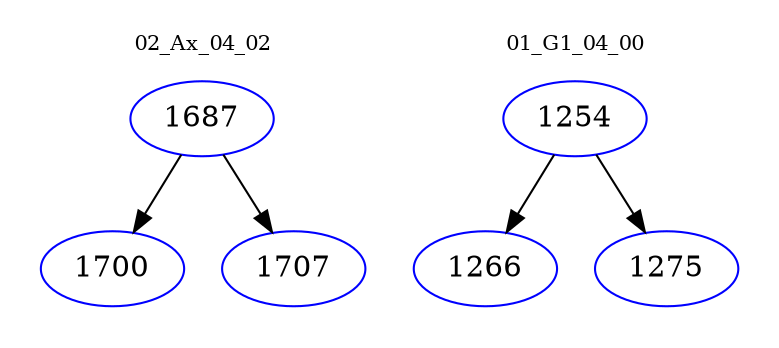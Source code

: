 digraph{
subgraph cluster_0 {
color = white
label = "02_Ax_04_02";
fontsize=10;
T0_1687 [label="1687", color="blue"]
T0_1687 -> T0_1700 [color="black"]
T0_1700 [label="1700", color="blue"]
T0_1687 -> T0_1707 [color="black"]
T0_1707 [label="1707", color="blue"]
}
subgraph cluster_1 {
color = white
label = "01_G1_04_00";
fontsize=10;
T1_1254 [label="1254", color="blue"]
T1_1254 -> T1_1266 [color="black"]
T1_1266 [label="1266", color="blue"]
T1_1254 -> T1_1275 [color="black"]
T1_1275 [label="1275", color="blue"]
}
}
